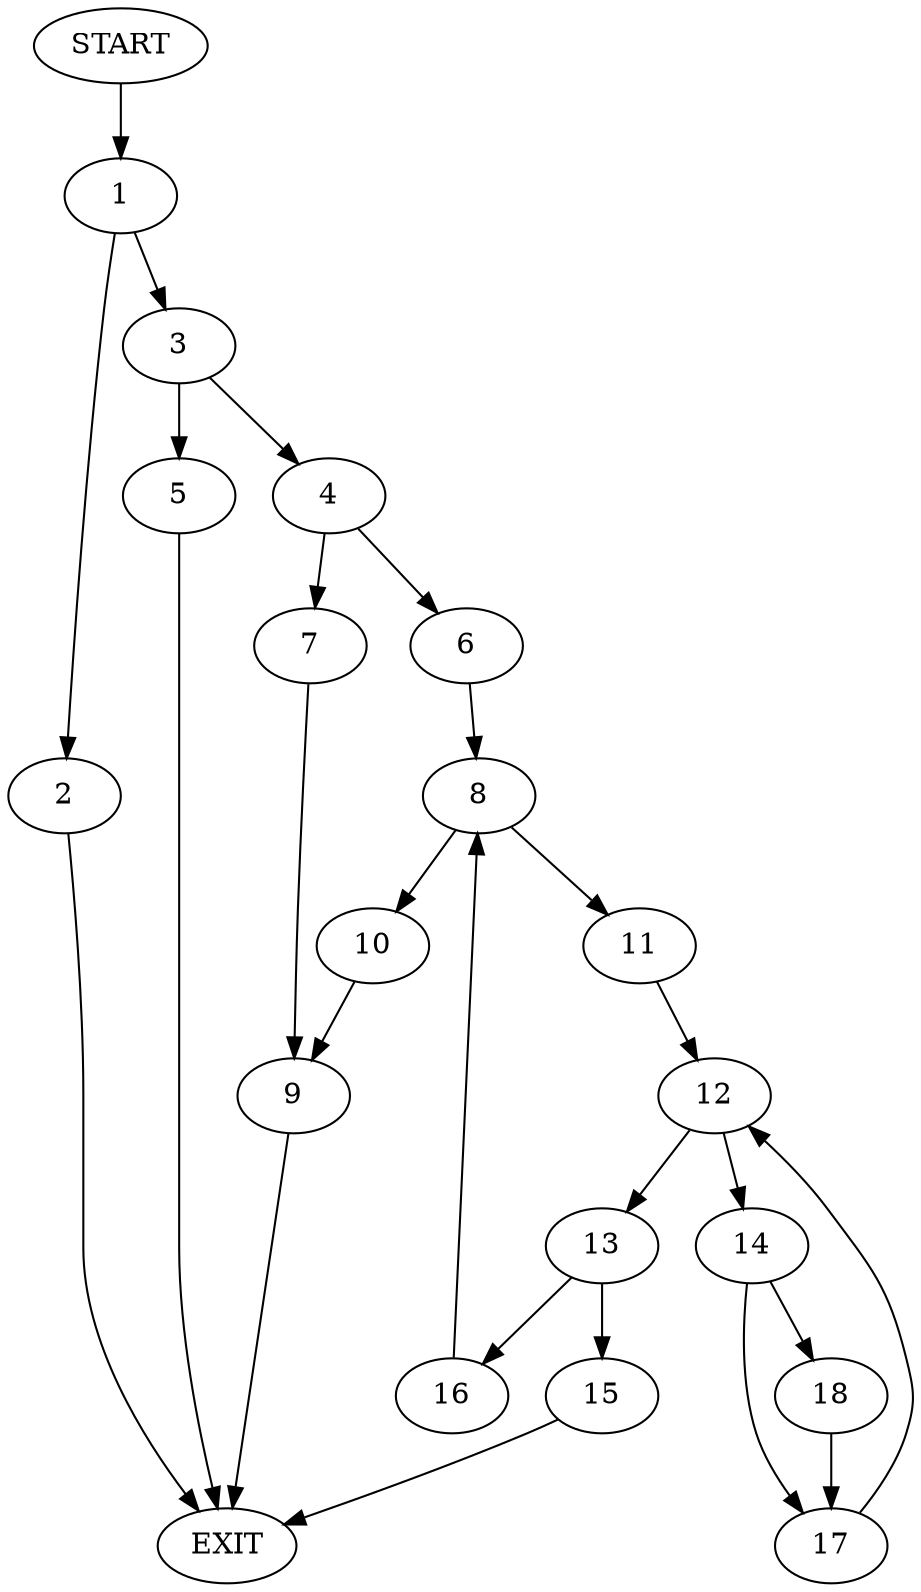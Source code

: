 digraph {
0 [label="START"]
19 [label="EXIT"]
0 -> 1
1 -> 2
1 -> 3
2 -> 19
3 -> 4
3 -> 5
5 -> 19
4 -> 6
4 -> 7
6 -> 8
7 -> 9
9 -> 19
8 -> 10
8 -> 11
10 -> 9
11 -> 12
12 -> 13
12 -> 14
13 -> 15
13 -> 16
14 -> 17
14 -> 18
17 -> 12
18 -> 17
16 -> 8
15 -> 19
}
